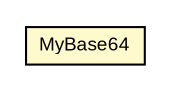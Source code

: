 #!/usr/local/bin/dot
#
# Class diagram 
# Generated by UMLGraph version R5_7_2-3-gee82a7 (http://www.umlgraph.org/)
#

digraph G {
	edge [fontname="arial",fontsize=10,labelfontname="arial",labelfontsize=10];
	node [fontname="arial",fontsize=10,shape=plaintext];
	nodesep=0.25;
	ranksep=0.5;
	// com.st.st25sdk.crypto.MyBase64
	c17857 [label=<<table title="com.st.st25sdk.crypto.MyBase64" border="0" cellborder="1" cellspacing="0" cellpadding="2" port="p" bgcolor="lemonChiffon" href="./MyBase64.html">
		<tr><td><table border="0" cellspacing="0" cellpadding="1">
<tr><td align="center" balign="center"> MyBase64 </td></tr>
		</table></td></tr>
		</table>>, URL="./MyBase64.html", fontname="arial", fontcolor="black", fontsize=9.0];
}


